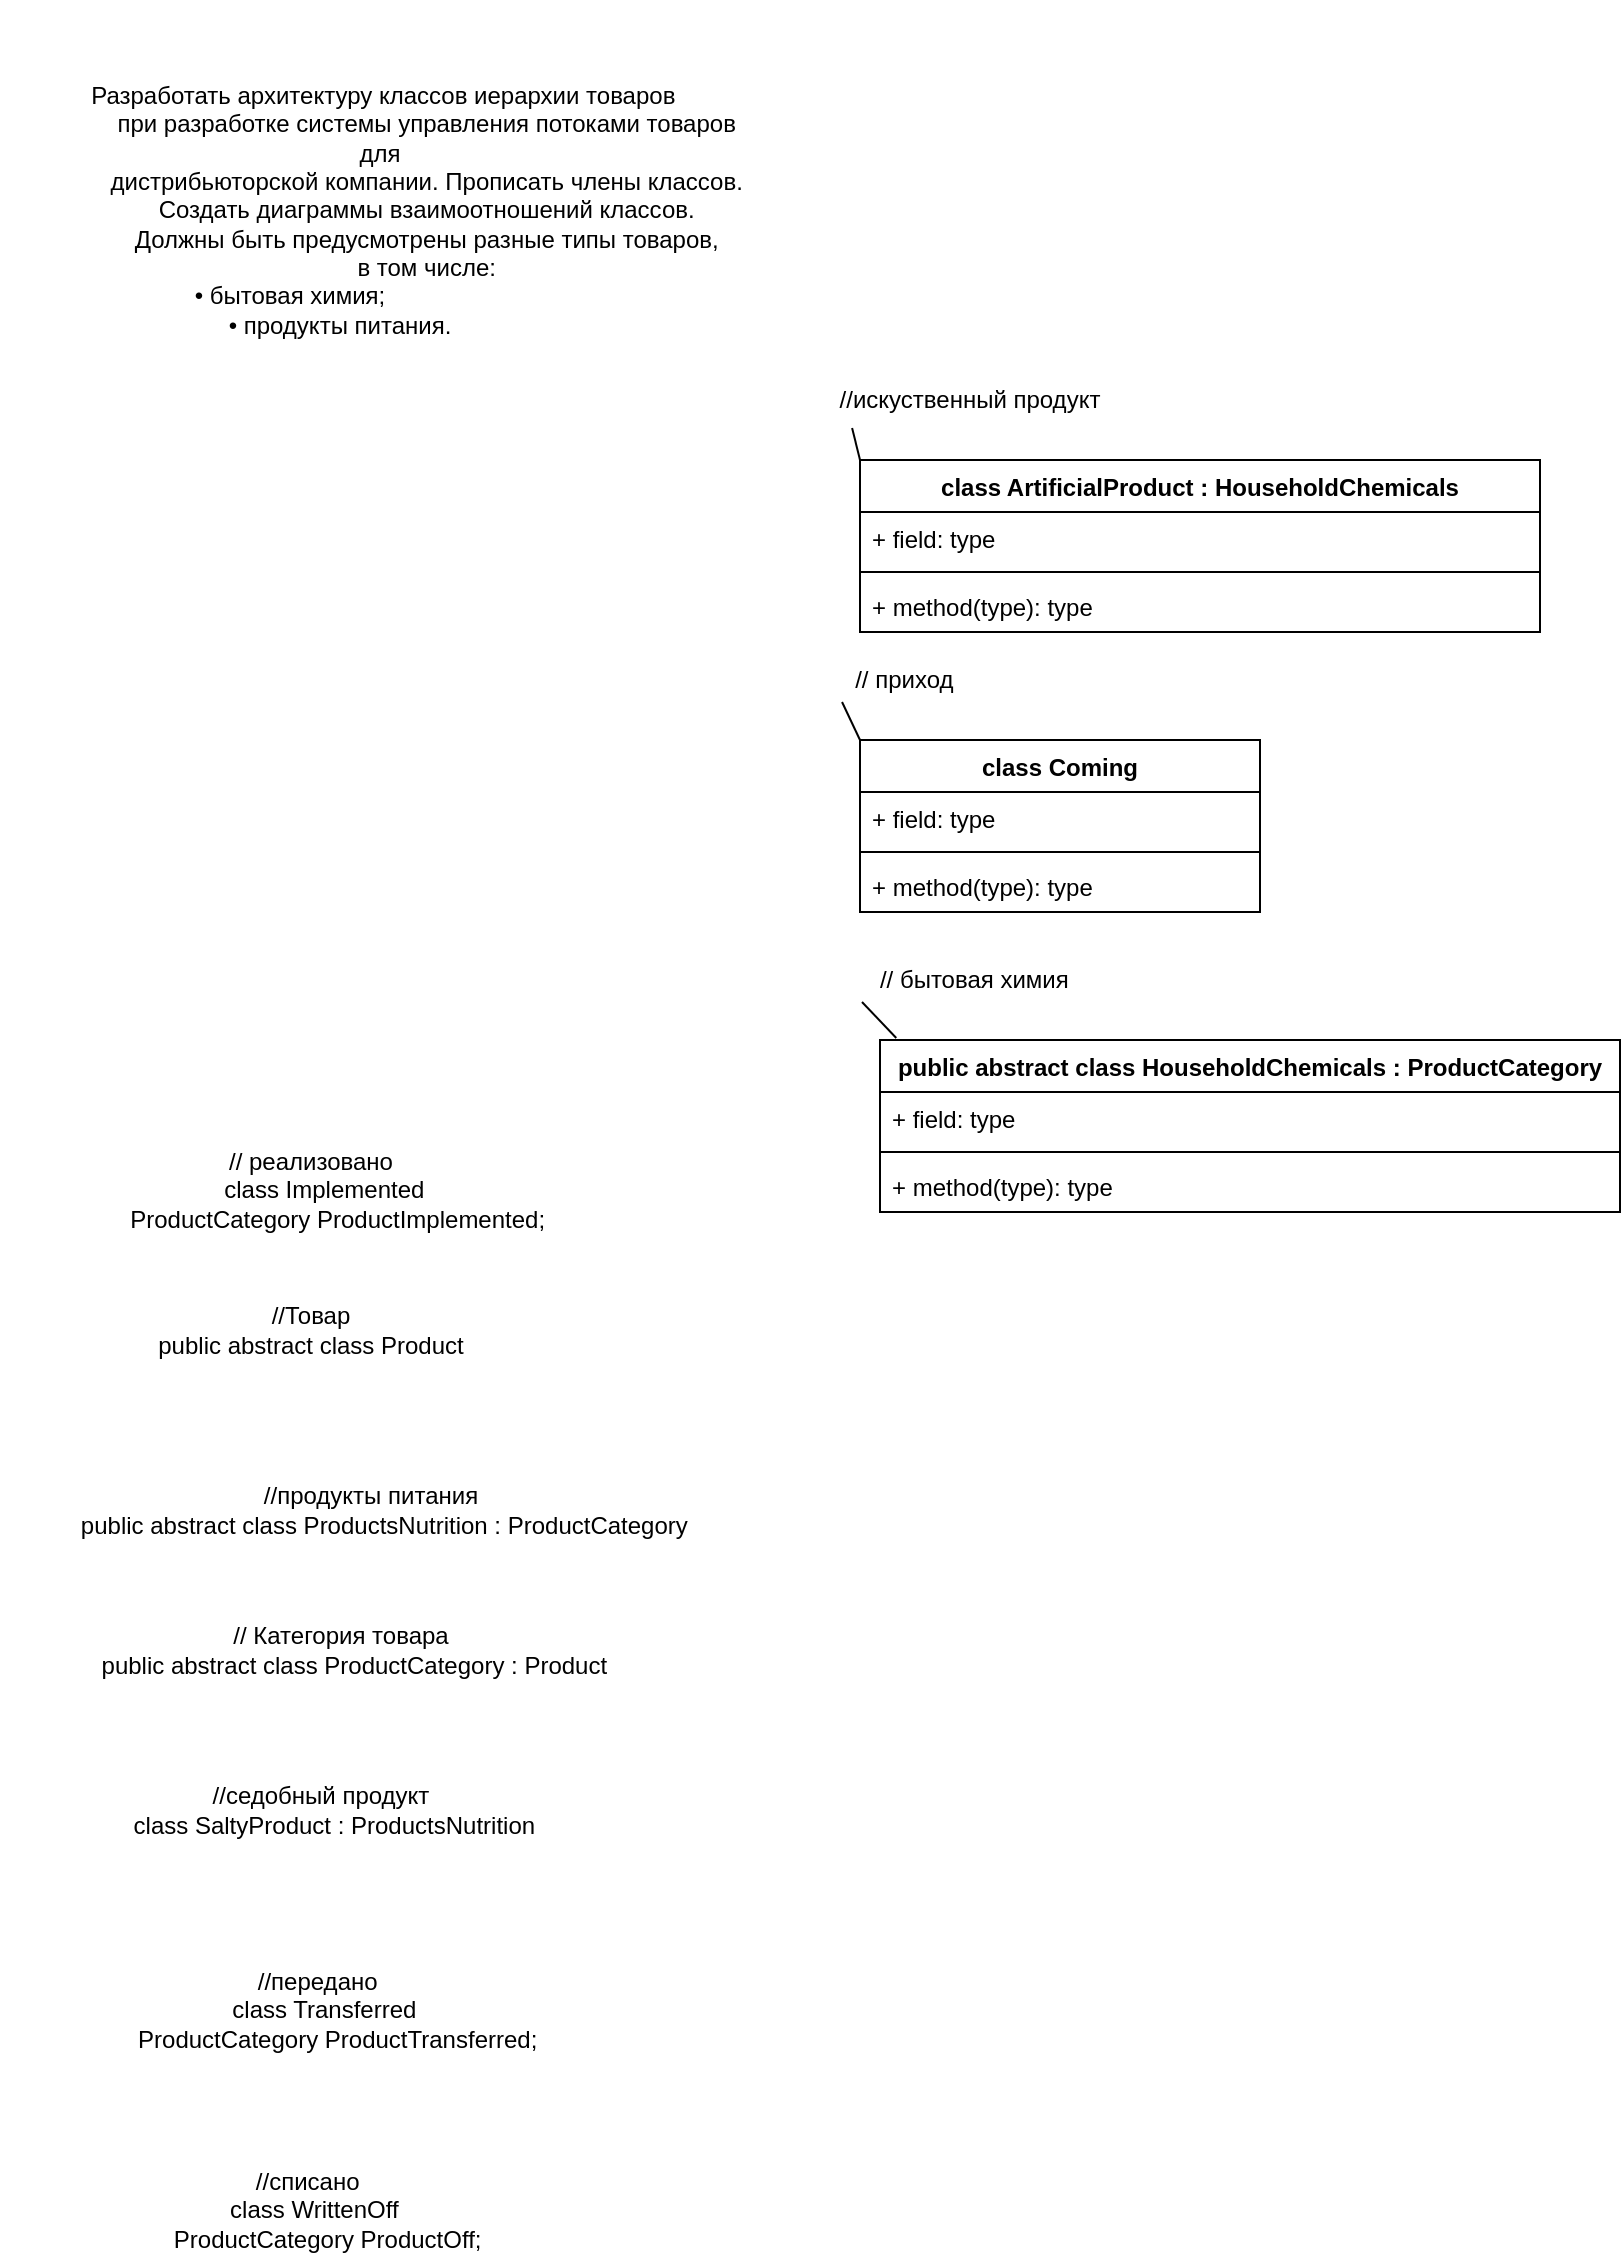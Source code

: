 <mxfile version="15.2.4" type="github">
  <diagram id="gFztGU7AP9FfWb09eEWy" name="Page-1">
    <mxGraphModel dx="1422" dy="737" grid="1" gridSize="10" guides="1" tooltips="1" connect="1" arrows="1" fold="1" page="1" pageScale="1" pageWidth="827" pageHeight="1169" math="0" shadow="0">
      <root>
        <mxCell id="0" />
        <mxCell id="1" parent="0" />
        <mxCell id="cbJjGIdikKrvcxVOTl77-3" value="&lt;div&gt;&amp;nbsp;Разработать архитектуру классов иерархии товаров&lt;/div&gt;&lt;div&gt;&amp;nbsp; &amp;nbsp; &amp;nbsp; &amp;nbsp; &amp;nbsp; &amp;nbsp; &amp;nbsp; при разработке системы управления потоками товаров для&lt;/div&gt;&lt;div&gt;&amp;nbsp; &amp;nbsp; &amp;nbsp; &amp;nbsp; &amp;nbsp; &amp;nbsp; &amp;nbsp; дистрибьюторской компании. Прописать члены классов.&lt;/div&gt;&lt;div&gt;&amp;nbsp; &amp;nbsp; &amp;nbsp; &amp;nbsp; &amp;nbsp; &amp;nbsp; &amp;nbsp; Создать диаграммы взаимоотношений классов.&lt;/div&gt;&lt;div&gt;&amp;nbsp; &amp;nbsp; &amp;nbsp; &amp;nbsp; &amp;nbsp; &amp;nbsp; &amp;nbsp; Должны быть предусмотрены разные типы товаров,&lt;/div&gt;&lt;div&gt;&amp;nbsp; &amp;nbsp; &amp;nbsp; &amp;nbsp; &amp;nbsp; &amp;nbsp; &amp;nbsp; в том числе:&lt;/div&gt;&lt;div&gt;&amp;nbsp; &amp;nbsp; &amp;nbsp; &amp;nbsp; &amp;nbsp; &amp;nbsp; &amp;nbsp; • бытовая химия;&amp;nbsp; &amp;nbsp; &amp;nbsp; &amp;nbsp; &amp;nbsp; &amp;nbsp; &amp;nbsp; &amp;nbsp; &amp;nbsp; &amp;nbsp; &amp;nbsp; &amp;nbsp; &amp;nbsp; &amp;nbsp; &amp;nbsp; &amp;nbsp; &amp;nbsp; &amp;nbsp; &amp;nbsp; &amp;nbsp; &amp;nbsp;&lt;/div&gt;&lt;div&gt;&amp;nbsp; &amp;nbsp; &amp;nbsp; &amp;nbsp; &amp;nbsp; &amp;nbsp; &amp;nbsp; • продукты питания.&amp;nbsp; &amp;nbsp; &amp;nbsp; &amp;nbsp; &amp;nbsp; &amp;nbsp; &amp;nbsp; &amp;nbsp; &amp;nbsp; &amp;nbsp; &amp;nbsp; &amp;nbsp; &amp;nbsp;&amp;nbsp;&lt;/div&gt;" style="text;html=1;strokeColor=none;fillColor=none;align=center;verticalAlign=middle;whiteSpace=wrap;rounded=0;" vertex="1" parent="1">
          <mxGeometry x="10" y="10" width="380" height="210" as="geometry" />
        </mxCell>
        <mxCell id="cbJjGIdikKrvcxVOTl77-13" value="&lt;div&gt;// реализовано&lt;/div&gt;&lt;div&gt;&amp;nbsp; &amp;nbsp; class Implemented&lt;/div&gt;&lt;div&gt;&amp;nbsp; &amp;nbsp; &amp;nbsp; &amp;nbsp; ProductСategory ProductImplemented;&lt;/div&gt;" style="text;html=1;align=center;verticalAlign=middle;resizable=0;points=[];autosize=1;strokeColor=none;fillColor=none;" vertex="1" parent="1">
          <mxGeometry x="40" y="580" width="250" height="50" as="geometry" />
        </mxCell>
        <mxCell id="cbJjGIdikKrvcxVOTl77-14" value="&lt;div&gt;//Товар&lt;/div&gt;&lt;div&gt;public abstract class Product&lt;/div&gt;" style="text;html=1;align=center;verticalAlign=middle;resizable=0;points=[];autosize=1;strokeColor=none;fillColor=none;" vertex="1" parent="1">
          <mxGeometry x="80" y="660" width="170" height="30" as="geometry" />
        </mxCell>
        <mxCell id="cbJjGIdikKrvcxVOTl77-16" value="&lt;div&gt;//продукты питания&lt;/div&gt;&lt;div&gt;&amp;nbsp; &amp;nbsp; public abstract class ProductsNutrition : ProductСategory&lt;/div&gt;" style="text;html=1;align=center;verticalAlign=middle;resizable=0;points=[];autosize=1;strokeColor=none;fillColor=none;" vertex="1" parent="1">
          <mxGeometry x="30" y="750" width="330" height="30" as="geometry" />
        </mxCell>
        <mxCell id="cbJjGIdikKrvcxVOTl77-17" value="&lt;div&gt;// Категория товара&lt;/div&gt;&lt;div&gt;&amp;nbsp; &amp;nbsp; public abstract class ProductСategory : Product&lt;/div&gt;" style="text;html=1;align=center;verticalAlign=middle;resizable=0;points=[];autosize=1;strokeColor=none;fillColor=none;" vertex="1" parent="1">
          <mxGeometry x="40" y="820" width="280" height="30" as="geometry" />
        </mxCell>
        <mxCell id="cbJjGIdikKrvcxVOTl77-18" value="&lt;div&gt;//седобный продукт&lt;/div&gt;&lt;div&gt;&amp;nbsp; &amp;nbsp; class SaltyProduct : ProductsNutrition&lt;/div&gt;" style="text;html=1;align=center;verticalAlign=middle;resizable=0;points=[];autosize=1;strokeColor=none;fillColor=none;" vertex="1" parent="1">
          <mxGeometry x="55" y="900" width="230" height="30" as="geometry" />
        </mxCell>
        <mxCell id="cbJjGIdikKrvcxVOTl77-19" value="&lt;div&gt;&amp;nbsp; //передано&lt;/div&gt;&lt;div&gt;&amp;nbsp; &amp;nbsp; class Transferred&lt;/div&gt;&lt;div&gt;&amp;nbsp; &amp;nbsp; &amp;nbsp; &amp;nbsp; ProductСategory ProductTransferred;&lt;/div&gt;" style="text;html=1;align=center;verticalAlign=middle;resizable=0;points=[];autosize=1;strokeColor=none;fillColor=none;" vertex="1" parent="1">
          <mxGeometry x="45" y="990" width="240" height="50" as="geometry" />
        </mxCell>
        <mxCell id="cbJjGIdikKrvcxVOTl77-20" value="&lt;div&gt;&amp;nbsp; //списано&lt;/div&gt;&lt;div&gt;&amp;nbsp; &amp;nbsp; class WrittenOff&lt;/div&gt;&lt;div&gt;&amp;nbsp; &amp;nbsp; &amp;nbsp; &amp;nbsp; ProductСategory ProductOff;&lt;/div&gt;" style="text;html=1;align=center;verticalAlign=middle;resizable=0;points=[];autosize=1;strokeColor=none;fillColor=none;" vertex="1" parent="1">
          <mxGeometry x="60" y="1090" width="200" height="50" as="geometry" />
        </mxCell>
        <mxCell id="cbJjGIdikKrvcxVOTl77-23" value="class ArtificialProduct : HouseholdChemicals" style="swimlane;fontStyle=1;align=center;verticalAlign=top;childLayout=stackLayout;horizontal=1;startSize=26;horizontalStack=0;resizeParent=1;resizeParentMax=0;resizeLast=0;collapsible=1;marginBottom=0;" vertex="1" parent="1">
          <mxGeometry x="440" y="240" width="340" height="86" as="geometry" />
        </mxCell>
        <mxCell id="cbJjGIdikKrvcxVOTl77-24" value="+ field: type" style="text;strokeColor=none;fillColor=none;align=left;verticalAlign=top;spacingLeft=4;spacingRight=4;overflow=hidden;rotatable=0;points=[[0,0.5],[1,0.5]];portConstraint=eastwest;" vertex="1" parent="cbJjGIdikKrvcxVOTl77-23">
          <mxGeometry y="26" width="340" height="26" as="geometry" />
        </mxCell>
        <mxCell id="cbJjGIdikKrvcxVOTl77-25" value="" style="line;strokeWidth=1;fillColor=none;align=left;verticalAlign=middle;spacingTop=-1;spacingLeft=3;spacingRight=3;rotatable=0;labelPosition=right;points=[];portConstraint=eastwest;" vertex="1" parent="cbJjGIdikKrvcxVOTl77-23">
          <mxGeometry y="52" width="340" height="8" as="geometry" />
        </mxCell>
        <mxCell id="cbJjGIdikKrvcxVOTl77-26" value="+ method(type): type" style="text;strokeColor=none;fillColor=none;align=left;verticalAlign=top;spacingLeft=4;spacingRight=4;overflow=hidden;rotatable=0;points=[[0,0.5],[1,0.5]];portConstraint=eastwest;" vertex="1" parent="cbJjGIdikKrvcxVOTl77-23">
          <mxGeometry y="60" width="340" height="26" as="geometry" />
        </mxCell>
        <mxCell id="cbJjGIdikKrvcxVOTl77-28" value="&lt;span&gt;//искуственный продукт&lt;/span&gt;" style="text;html=1;strokeColor=none;fillColor=none;align=center;verticalAlign=middle;whiteSpace=wrap;rounded=0;" vertex="1" parent="1">
          <mxGeometry x="425" y="200" width="140" height="20" as="geometry" />
        </mxCell>
        <mxCell id="cbJjGIdikKrvcxVOTl77-29" value="class Coming" style="swimlane;fontStyle=1;align=center;verticalAlign=top;childLayout=stackLayout;horizontal=1;startSize=26;horizontalStack=0;resizeParent=1;resizeParentMax=0;resizeLast=0;collapsible=1;marginBottom=0;" vertex="1" parent="1">
          <mxGeometry x="440" y="380" width="200" height="86" as="geometry" />
        </mxCell>
        <mxCell id="cbJjGIdikKrvcxVOTl77-30" value="+ field: type" style="text;strokeColor=none;fillColor=none;align=left;verticalAlign=top;spacingLeft=4;spacingRight=4;overflow=hidden;rotatable=0;points=[[0,0.5],[1,0.5]];portConstraint=eastwest;" vertex="1" parent="cbJjGIdikKrvcxVOTl77-29">
          <mxGeometry y="26" width="200" height="26" as="geometry" />
        </mxCell>
        <mxCell id="cbJjGIdikKrvcxVOTl77-31" value="" style="line;strokeWidth=1;fillColor=none;align=left;verticalAlign=middle;spacingTop=-1;spacingLeft=3;spacingRight=3;rotatable=0;labelPosition=right;points=[];portConstraint=eastwest;" vertex="1" parent="cbJjGIdikKrvcxVOTl77-29">
          <mxGeometry y="52" width="200" height="8" as="geometry" />
        </mxCell>
        <mxCell id="cbJjGIdikKrvcxVOTl77-32" value="+ method(type): type" style="text;strokeColor=none;fillColor=none;align=left;verticalAlign=top;spacingLeft=4;spacingRight=4;overflow=hidden;rotatable=0;points=[[0,0.5],[1,0.5]];portConstraint=eastwest;" vertex="1" parent="cbJjGIdikKrvcxVOTl77-29">
          <mxGeometry y="60" width="200" height="26" as="geometry" />
        </mxCell>
        <mxCell id="cbJjGIdikKrvcxVOTl77-33" value="&amp;nbsp;// приход" style="text;html=1;align=center;verticalAlign=middle;resizable=0;points=[];autosize=1;strokeColor=none;fillColor=none;" vertex="1" parent="1">
          <mxGeometry x="425" y="340" width="70" height="20" as="geometry" />
        </mxCell>
        <mxCell id="cbJjGIdikKrvcxVOTl77-34" value="" style="endArrow=none;html=1;exitX=0.086;exitY=1.05;exitDx=0;exitDy=0;exitPerimeter=0;entryX=0;entryY=0;entryDx=0;entryDy=0;" edge="1" parent="1" source="cbJjGIdikKrvcxVOTl77-33" target="cbJjGIdikKrvcxVOTl77-29">
          <mxGeometry width="50" height="50" relative="1" as="geometry">
            <mxPoint x="510" y="550" as="sourcePoint" />
            <mxPoint x="560" y="500" as="targetPoint" />
          </mxGeometry>
        </mxCell>
        <mxCell id="cbJjGIdikKrvcxVOTl77-35" value="" style="endArrow=none;html=1;entryX=0.079;entryY=1.2;entryDx=0;entryDy=0;entryPerimeter=0;exitX=0;exitY=0;exitDx=0;exitDy=0;" edge="1" parent="1" source="cbJjGIdikKrvcxVOTl77-23" target="cbJjGIdikKrvcxVOTl77-28">
          <mxGeometry width="50" height="50" relative="1" as="geometry">
            <mxPoint x="510" y="550" as="sourcePoint" />
            <mxPoint x="560" y="500" as="targetPoint" />
          </mxGeometry>
        </mxCell>
        <mxCell id="cbJjGIdikKrvcxVOTl77-37" value="public abstract class HouseholdChemicals : ProductСategory" style="swimlane;fontStyle=1;align=center;verticalAlign=top;childLayout=stackLayout;horizontal=1;startSize=26;horizontalStack=0;resizeParent=1;resizeParentMax=0;resizeLast=0;collapsible=1;marginBottom=0;" vertex="1" parent="1">
          <mxGeometry x="450" y="530" width="370" height="86" as="geometry" />
        </mxCell>
        <mxCell id="cbJjGIdikKrvcxVOTl77-38" value="+ field: type" style="text;strokeColor=none;fillColor=none;align=left;verticalAlign=top;spacingLeft=4;spacingRight=4;overflow=hidden;rotatable=0;points=[[0,0.5],[1,0.5]];portConstraint=eastwest;" vertex="1" parent="cbJjGIdikKrvcxVOTl77-37">
          <mxGeometry y="26" width="370" height="26" as="geometry" />
        </mxCell>
        <mxCell id="cbJjGIdikKrvcxVOTl77-39" value="" style="line;strokeWidth=1;fillColor=none;align=left;verticalAlign=middle;spacingTop=-1;spacingLeft=3;spacingRight=3;rotatable=0;labelPosition=right;points=[];portConstraint=eastwest;" vertex="1" parent="cbJjGIdikKrvcxVOTl77-37">
          <mxGeometry y="52" width="370" height="8" as="geometry" />
        </mxCell>
        <mxCell id="cbJjGIdikKrvcxVOTl77-40" value="+ method(type): type" style="text;strokeColor=none;fillColor=none;align=left;verticalAlign=top;spacingLeft=4;spacingRight=4;overflow=hidden;rotatable=0;points=[[0,0.5],[1,0.5]];portConstraint=eastwest;" vertex="1" parent="cbJjGIdikKrvcxVOTl77-37">
          <mxGeometry y="60" width="370" height="26" as="geometry" />
        </mxCell>
        <mxCell id="cbJjGIdikKrvcxVOTl77-41" value="&amp;nbsp;// бытовая химия" style="text;html=1;align=center;verticalAlign=middle;resizable=0;points=[];autosize=1;strokeColor=none;fillColor=none;" vertex="1" parent="1">
          <mxGeometry x="440" y="490" width="110" height="20" as="geometry" />
        </mxCell>
        <mxCell id="cbJjGIdikKrvcxVOTl77-44" value="" style="endArrow=none;html=1;entryX=0.009;entryY=1.05;entryDx=0;entryDy=0;entryPerimeter=0;exitX=0.022;exitY=-0.012;exitDx=0;exitDy=0;exitPerimeter=0;" edge="1" parent="1" source="cbJjGIdikKrvcxVOTl77-37" target="cbJjGIdikKrvcxVOTl77-41">
          <mxGeometry width="50" height="50" relative="1" as="geometry">
            <mxPoint x="510" y="550" as="sourcePoint" />
            <mxPoint x="560" y="500" as="targetPoint" />
          </mxGeometry>
        </mxCell>
      </root>
    </mxGraphModel>
  </diagram>
</mxfile>
